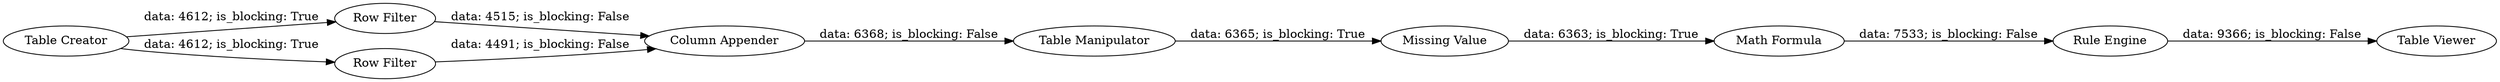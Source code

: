 digraph {
	"1145623921111582539_1" [label="Table Creator"]
	"1145623921111582539_9" [label="Table Manipulator"]
	"1145623921111582539_5" [label="Missing Value"]
	"1145623921111582539_6" [label="Math Formula"]
	"1145623921111582539_4" [label="Column Appender"]
	"1145623921111582539_7" [label="Rule Engine"]
	"1145623921111582539_2" [label="Row Filter"]
	"1145623921111582539_8" [label="Table Viewer"]
	"1145623921111582539_3" [label="Row Filter"]
	"1145623921111582539_9" -> "1145623921111582539_5" [label="data: 6365; is_blocking: True"]
	"1145623921111582539_1" -> "1145623921111582539_2" [label="data: 4612; is_blocking: True"]
	"1145623921111582539_1" -> "1145623921111582539_3" [label="data: 4612; is_blocking: True"]
	"1145623921111582539_5" -> "1145623921111582539_6" [label="data: 6363; is_blocking: True"]
	"1145623921111582539_2" -> "1145623921111582539_4" [label="data: 4515; is_blocking: False"]
	"1145623921111582539_6" -> "1145623921111582539_7" [label="data: 7533; is_blocking: False"]
	"1145623921111582539_7" -> "1145623921111582539_8" [label="data: 9366; is_blocking: False"]
	"1145623921111582539_4" -> "1145623921111582539_9" [label="data: 6368; is_blocking: False"]
	"1145623921111582539_3" -> "1145623921111582539_4" [label="data: 4491; is_blocking: False"]
	rankdir=LR
}
